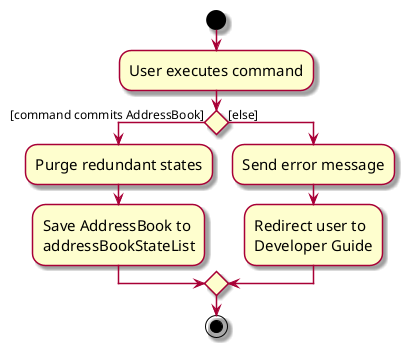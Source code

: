 @startuml
skin rose
skinparam ActivityFontSize 15
skinparam ArrowFontSize 12
start
:User executes command;

'Since the beta syntax does not support placing the condition outside the
'diamond we place it as the true branch instead.

if () then ([command commits AddressBook])
    :Purge redundant states;
    :Save AddressBook to
    addressBookStateList;
else ([else])
    :Send error message;
    :Redirect user to
    Developer Guide;
endif
stop
@enduml
